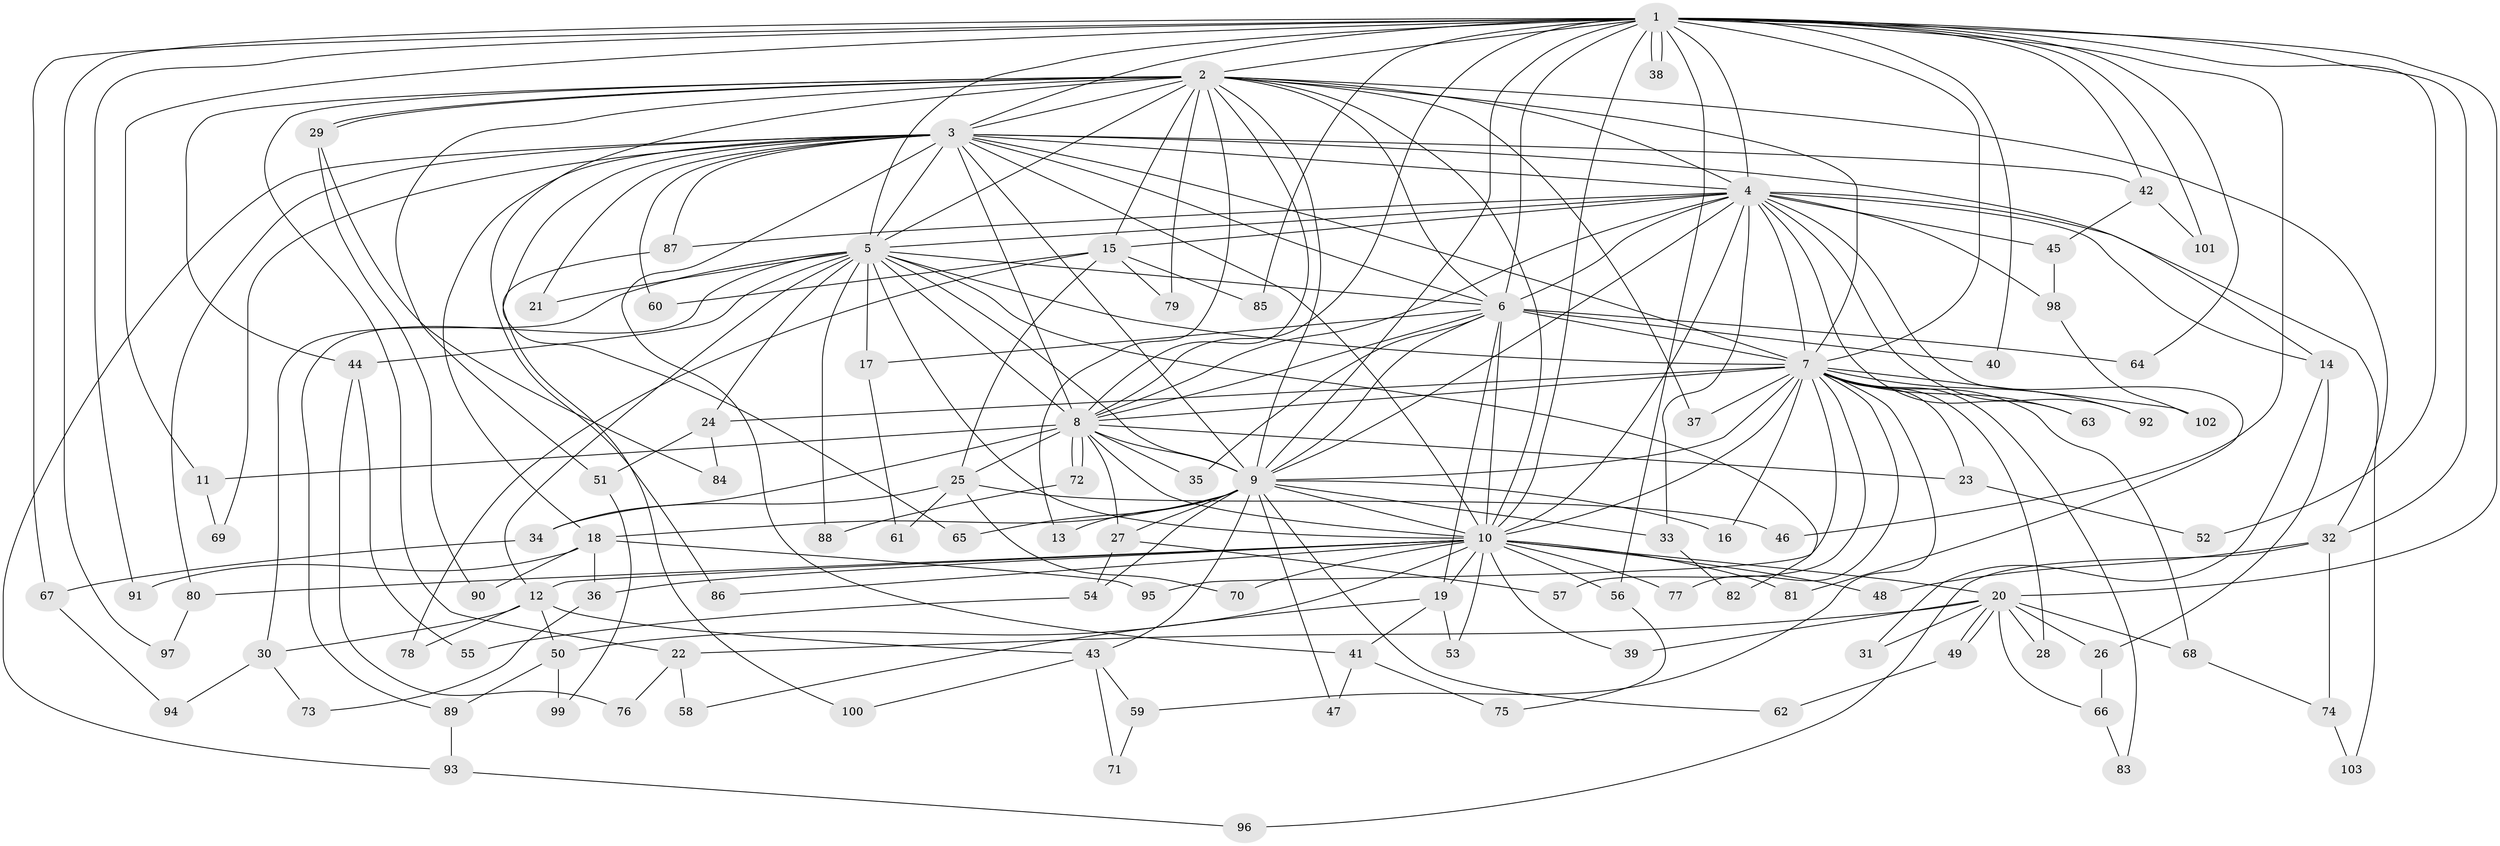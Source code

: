 // coarse degree distribution, {19: 0.038461538461538464, 16: 0.019230769230769232, 4: 0.21153846153846154, 9: 0.019230769230769232, 14: 0.019230769230769232, 15: 0.057692307692307696, 2: 0.15384615384615385, 5: 0.038461538461538464, 3: 0.3076923076923077, 20: 0.019230769230769232, 1: 0.019230769230769232, 6: 0.057692307692307696, 7: 0.019230769230769232, 18: 0.019230769230769232}
// Generated by graph-tools (version 1.1) at 2025/36/03/04/25 23:36:22]
// undirected, 103 vertices, 231 edges
graph export_dot {
  node [color=gray90,style=filled];
  1;
  2;
  3;
  4;
  5;
  6;
  7;
  8;
  9;
  10;
  11;
  12;
  13;
  14;
  15;
  16;
  17;
  18;
  19;
  20;
  21;
  22;
  23;
  24;
  25;
  26;
  27;
  28;
  29;
  30;
  31;
  32;
  33;
  34;
  35;
  36;
  37;
  38;
  39;
  40;
  41;
  42;
  43;
  44;
  45;
  46;
  47;
  48;
  49;
  50;
  51;
  52;
  53;
  54;
  55;
  56;
  57;
  58;
  59;
  60;
  61;
  62;
  63;
  64;
  65;
  66;
  67;
  68;
  69;
  70;
  71;
  72;
  73;
  74;
  75;
  76;
  77;
  78;
  79;
  80;
  81;
  82;
  83;
  84;
  85;
  86;
  87;
  88;
  89;
  90;
  91;
  92;
  93;
  94;
  95;
  96;
  97;
  98;
  99;
  100;
  101;
  102;
  103;
  1 -- 2;
  1 -- 3;
  1 -- 4;
  1 -- 5;
  1 -- 6;
  1 -- 7;
  1 -- 8;
  1 -- 9;
  1 -- 10;
  1 -- 11;
  1 -- 20;
  1 -- 32;
  1 -- 38;
  1 -- 38;
  1 -- 40;
  1 -- 42;
  1 -- 46;
  1 -- 52;
  1 -- 56;
  1 -- 64;
  1 -- 67;
  1 -- 85;
  1 -- 91;
  1 -- 97;
  1 -- 101;
  2 -- 3;
  2 -- 4;
  2 -- 5;
  2 -- 6;
  2 -- 7;
  2 -- 8;
  2 -- 9;
  2 -- 10;
  2 -- 13;
  2 -- 15;
  2 -- 22;
  2 -- 29;
  2 -- 29;
  2 -- 32;
  2 -- 37;
  2 -- 44;
  2 -- 51;
  2 -- 79;
  2 -- 86;
  3 -- 4;
  3 -- 5;
  3 -- 6;
  3 -- 7;
  3 -- 8;
  3 -- 9;
  3 -- 10;
  3 -- 14;
  3 -- 18;
  3 -- 21;
  3 -- 41;
  3 -- 42;
  3 -- 60;
  3 -- 65;
  3 -- 69;
  3 -- 80;
  3 -- 87;
  3 -- 93;
  4 -- 5;
  4 -- 6;
  4 -- 7;
  4 -- 8;
  4 -- 9;
  4 -- 10;
  4 -- 14;
  4 -- 15;
  4 -- 33;
  4 -- 45;
  4 -- 63;
  4 -- 81;
  4 -- 87;
  4 -- 92;
  4 -- 98;
  4 -- 103;
  5 -- 6;
  5 -- 7;
  5 -- 8;
  5 -- 9;
  5 -- 10;
  5 -- 12;
  5 -- 17;
  5 -- 21;
  5 -- 24;
  5 -- 30;
  5 -- 44;
  5 -- 82;
  5 -- 88;
  5 -- 89;
  6 -- 7;
  6 -- 8;
  6 -- 9;
  6 -- 10;
  6 -- 17;
  6 -- 19;
  6 -- 35;
  6 -- 40;
  6 -- 64;
  7 -- 8;
  7 -- 9;
  7 -- 10;
  7 -- 16;
  7 -- 23;
  7 -- 24;
  7 -- 28;
  7 -- 37;
  7 -- 57;
  7 -- 59;
  7 -- 63;
  7 -- 68;
  7 -- 77;
  7 -- 83;
  7 -- 92;
  7 -- 95;
  7 -- 102;
  8 -- 9;
  8 -- 10;
  8 -- 11;
  8 -- 23;
  8 -- 25;
  8 -- 27;
  8 -- 34;
  8 -- 35;
  8 -- 72;
  8 -- 72;
  9 -- 10;
  9 -- 13;
  9 -- 16;
  9 -- 18;
  9 -- 27;
  9 -- 33;
  9 -- 43;
  9 -- 47;
  9 -- 54;
  9 -- 62;
  9 -- 65;
  10 -- 12;
  10 -- 19;
  10 -- 20;
  10 -- 36;
  10 -- 39;
  10 -- 48;
  10 -- 50;
  10 -- 53;
  10 -- 56;
  10 -- 70;
  10 -- 77;
  10 -- 80;
  10 -- 81;
  10 -- 86;
  11 -- 69;
  12 -- 30;
  12 -- 43;
  12 -- 50;
  12 -- 78;
  14 -- 26;
  14 -- 31;
  15 -- 25;
  15 -- 60;
  15 -- 78;
  15 -- 79;
  15 -- 85;
  17 -- 61;
  18 -- 36;
  18 -- 90;
  18 -- 91;
  18 -- 95;
  19 -- 41;
  19 -- 53;
  19 -- 58;
  20 -- 22;
  20 -- 26;
  20 -- 28;
  20 -- 31;
  20 -- 39;
  20 -- 49;
  20 -- 49;
  20 -- 66;
  20 -- 68;
  22 -- 58;
  22 -- 76;
  23 -- 52;
  24 -- 51;
  24 -- 84;
  25 -- 34;
  25 -- 46;
  25 -- 61;
  25 -- 70;
  26 -- 66;
  27 -- 54;
  27 -- 57;
  29 -- 84;
  29 -- 90;
  30 -- 73;
  30 -- 94;
  32 -- 48;
  32 -- 74;
  32 -- 96;
  33 -- 82;
  34 -- 67;
  36 -- 73;
  41 -- 47;
  41 -- 75;
  42 -- 45;
  42 -- 101;
  43 -- 59;
  43 -- 71;
  43 -- 100;
  44 -- 55;
  44 -- 76;
  45 -- 98;
  49 -- 62;
  50 -- 89;
  50 -- 99;
  51 -- 99;
  54 -- 55;
  56 -- 75;
  59 -- 71;
  66 -- 83;
  67 -- 94;
  68 -- 74;
  72 -- 88;
  74 -- 103;
  80 -- 97;
  87 -- 100;
  89 -- 93;
  93 -- 96;
  98 -- 102;
}
